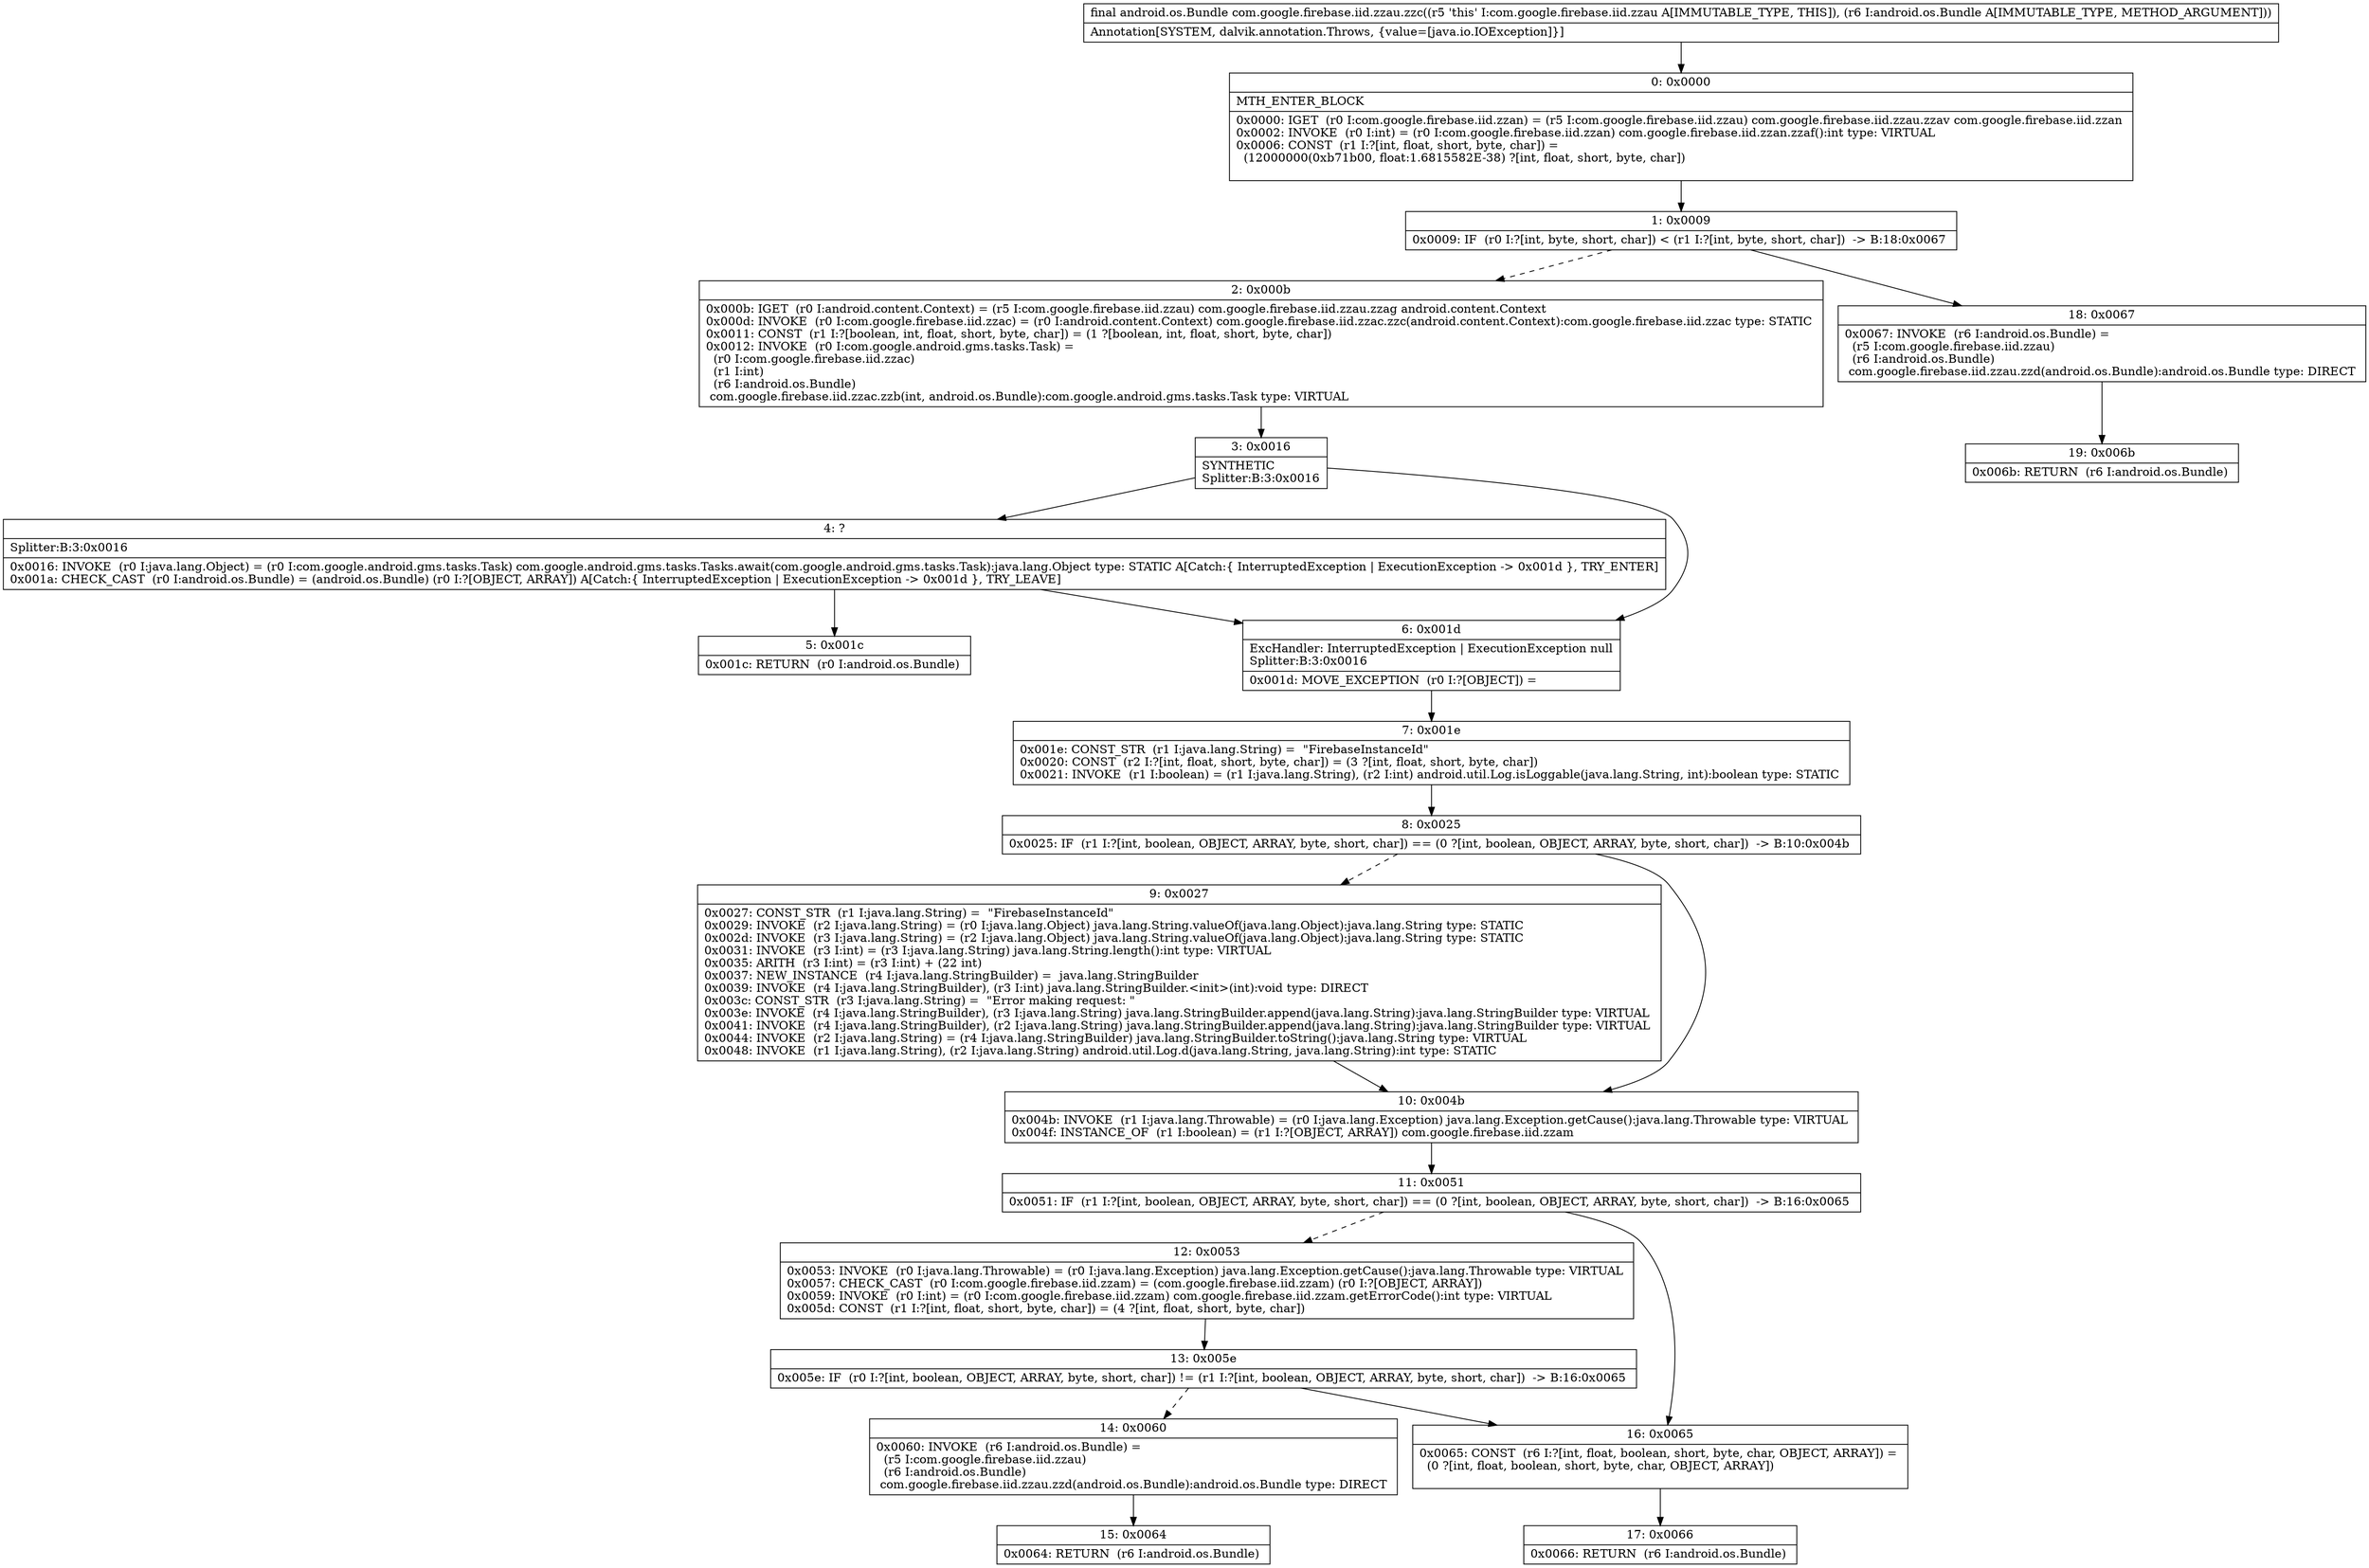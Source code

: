 digraph "CFG forcom.google.firebase.iid.zzau.zzc(Landroid\/os\/Bundle;)Landroid\/os\/Bundle;" {
Node_0 [shape=record,label="{0\:\ 0x0000|MTH_ENTER_BLOCK\l|0x0000: IGET  (r0 I:com.google.firebase.iid.zzan) = (r5 I:com.google.firebase.iid.zzau) com.google.firebase.iid.zzau.zzav com.google.firebase.iid.zzan \l0x0002: INVOKE  (r0 I:int) = (r0 I:com.google.firebase.iid.zzan) com.google.firebase.iid.zzan.zzaf():int type: VIRTUAL \l0x0006: CONST  (r1 I:?[int, float, short, byte, char]) = \l  (12000000(0xb71b00, float:1.6815582E\-38) ?[int, float, short, byte, char])\l \l}"];
Node_1 [shape=record,label="{1\:\ 0x0009|0x0009: IF  (r0 I:?[int, byte, short, char]) \< (r1 I:?[int, byte, short, char])  \-\> B:18:0x0067 \l}"];
Node_2 [shape=record,label="{2\:\ 0x000b|0x000b: IGET  (r0 I:android.content.Context) = (r5 I:com.google.firebase.iid.zzau) com.google.firebase.iid.zzau.zzag android.content.Context \l0x000d: INVOKE  (r0 I:com.google.firebase.iid.zzac) = (r0 I:android.content.Context) com.google.firebase.iid.zzac.zzc(android.content.Context):com.google.firebase.iid.zzac type: STATIC \l0x0011: CONST  (r1 I:?[boolean, int, float, short, byte, char]) = (1 ?[boolean, int, float, short, byte, char]) \l0x0012: INVOKE  (r0 I:com.google.android.gms.tasks.Task) = \l  (r0 I:com.google.firebase.iid.zzac)\l  (r1 I:int)\l  (r6 I:android.os.Bundle)\l com.google.firebase.iid.zzac.zzb(int, android.os.Bundle):com.google.android.gms.tasks.Task type: VIRTUAL \l}"];
Node_3 [shape=record,label="{3\:\ 0x0016|SYNTHETIC\lSplitter:B:3:0x0016\l}"];
Node_4 [shape=record,label="{4\:\ ?|Splitter:B:3:0x0016\l|0x0016: INVOKE  (r0 I:java.lang.Object) = (r0 I:com.google.android.gms.tasks.Task) com.google.android.gms.tasks.Tasks.await(com.google.android.gms.tasks.Task):java.lang.Object type: STATIC A[Catch:\{ InterruptedException \| ExecutionException \-\> 0x001d \}, TRY_ENTER]\l0x001a: CHECK_CAST  (r0 I:android.os.Bundle) = (android.os.Bundle) (r0 I:?[OBJECT, ARRAY]) A[Catch:\{ InterruptedException \| ExecutionException \-\> 0x001d \}, TRY_LEAVE]\l}"];
Node_5 [shape=record,label="{5\:\ 0x001c|0x001c: RETURN  (r0 I:android.os.Bundle) \l}"];
Node_6 [shape=record,label="{6\:\ 0x001d|ExcHandler: InterruptedException \| ExecutionException null\lSplitter:B:3:0x0016\l|0x001d: MOVE_EXCEPTION  (r0 I:?[OBJECT]) =  \l}"];
Node_7 [shape=record,label="{7\:\ 0x001e|0x001e: CONST_STR  (r1 I:java.lang.String) =  \"FirebaseInstanceId\" \l0x0020: CONST  (r2 I:?[int, float, short, byte, char]) = (3 ?[int, float, short, byte, char]) \l0x0021: INVOKE  (r1 I:boolean) = (r1 I:java.lang.String), (r2 I:int) android.util.Log.isLoggable(java.lang.String, int):boolean type: STATIC \l}"];
Node_8 [shape=record,label="{8\:\ 0x0025|0x0025: IF  (r1 I:?[int, boolean, OBJECT, ARRAY, byte, short, char]) == (0 ?[int, boolean, OBJECT, ARRAY, byte, short, char])  \-\> B:10:0x004b \l}"];
Node_9 [shape=record,label="{9\:\ 0x0027|0x0027: CONST_STR  (r1 I:java.lang.String) =  \"FirebaseInstanceId\" \l0x0029: INVOKE  (r2 I:java.lang.String) = (r0 I:java.lang.Object) java.lang.String.valueOf(java.lang.Object):java.lang.String type: STATIC \l0x002d: INVOKE  (r3 I:java.lang.String) = (r2 I:java.lang.Object) java.lang.String.valueOf(java.lang.Object):java.lang.String type: STATIC \l0x0031: INVOKE  (r3 I:int) = (r3 I:java.lang.String) java.lang.String.length():int type: VIRTUAL \l0x0035: ARITH  (r3 I:int) = (r3 I:int) + (22 int) \l0x0037: NEW_INSTANCE  (r4 I:java.lang.StringBuilder) =  java.lang.StringBuilder \l0x0039: INVOKE  (r4 I:java.lang.StringBuilder), (r3 I:int) java.lang.StringBuilder.\<init\>(int):void type: DIRECT \l0x003c: CONST_STR  (r3 I:java.lang.String) =  \"Error making request: \" \l0x003e: INVOKE  (r4 I:java.lang.StringBuilder), (r3 I:java.lang.String) java.lang.StringBuilder.append(java.lang.String):java.lang.StringBuilder type: VIRTUAL \l0x0041: INVOKE  (r4 I:java.lang.StringBuilder), (r2 I:java.lang.String) java.lang.StringBuilder.append(java.lang.String):java.lang.StringBuilder type: VIRTUAL \l0x0044: INVOKE  (r2 I:java.lang.String) = (r4 I:java.lang.StringBuilder) java.lang.StringBuilder.toString():java.lang.String type: VIRTUAL \l0x0048: INVOKE  (r1 I:java.lang.String), (r2 I:java.lang.String) android.util.Log.d(java.lang.String, java.lang.String):int type: STATIC \l}"];
Node_10 [shape=record,label="{10\:\ 0x004b|0x004b: INVOKE  (r1 I:java.lang.Throwable) = (r0 I:java.lang.Exception) java.lang.Exception.getCause():java.lang.Throwable type: VIRTUAL \l0x004f: INSTANCE_OF  (r1 I:boolean) = (r1 I:?[OBJECT, ARRAY]) com.google.firebase.iid.zzam \l}"];
Node_11 [shape=record,label="{11\:\ 0x0051|0x0051: IF  (r1 I:?[int, boolean, OBJECT, ARRAY, byte, short, char]) == (0 ?[int, boolean, OBJECT, ARRAY, byte, short, char])  \-\> B:16:0x0065 \l}"];
Node_12 [shape=record,label="{12\:\ 0x0053|0x0053: INVOKE  (r0 I:java.lang.Throwable) = (r0 I:java.lang.Exception) java.lang.Exception.getCause():java.lang.Throwable type: VIRTUAL \l0x0057: CHECK_CAST  (r0 I:com.google.firebase.iid.zzam) = (com.google.firebase.iid.zzam) (r0 I:?[OBJECT, ARRAY]) \l0x0059: INVOKE  (r0 I:int) = (r0 I:com.google.firebase.iid.zzam) com.google.firebase.iid.zzam.getErrorCode():int type: VIRTUAL \l0x005d: CONST  (r1 I:?[int, float, short, byte, char]) = (4 ?[int, float, short, byte, char]) \l}"];
Node_13 [shape=record,label="{13\:\ 0x005e|0x005e: IF  (r0 I:?[int, boolean, OBJECT, ARRAY, byte, short, char]) != (r1 I:?[int, boolean, OBJECT, ARRAY, byte, short, char])  \-\> B:16:0x0065 \l}"];
Node_14 [shape=record,label="{14\:\ 0x0060|0x0060: INVOKE  (r6 I:android.os.Bundle) = \l  (r5 I:com.google.firebase.iid.zzau)\l  (r6 I:android.os.Bundle)\l com.google.firebase.iid.zzau.zzd(android.os.Bundle):android.os.Bundle type: DIRECT \l}"];
Node_15 [shape=record,label="{15\:\ 0x0064|0x0064: RETURN  (r6 I:android.os.Bundle) \l}"];
Node_16 [shape=record,label="{16\:\ 0x0065|0x0065: CONST  (r6 I:?[int, float, boolean, short, byte, char, OBJECT, ARRAY]) = \l  (0 ?[int, float, boolean, short, byte, char, OBJECT, ARRAY])\l \l}"];
Node_17 [shape=record,label="{17\:\ 0x0066|0x0066: RETURN  (r6 I:android.os.Bundle) \l}"];
Node_18 [shape=record,label="{18\:\ 0x0067|0x0067: INVOKE  (r6 I:android.os.Bundle) = \l  (r5 I:com.google.firebase.iid.zzau)\l  (r6 I:android.os.Bundle)\l com.google.firebase.iid.zzau.zzd(android.os.Bundle):android.os.Bundle type: DIRECT \l}"];
Node_19 [shape=record,label="{19\:\ 0x006b|0x006b: RETURN  (r6 I:android.os.Bundle) \l}"];
MethodNode[shape=record,label="{final android.os.Bundle com.google.firebase.iid.zzau.zzc((r5 'this' I:com.google.firebase.iid.zzau A[IMMUTABLE_TYPE, THIS]), (r6 I:android.os.Bundle A[IMMUTABLE_TYPE, METHOD_ARGUMENT]))  | Annotation[SYSTEM, dalvik.annotation.Throws, \{value=[java.io.IOException]\}]\l}"];
MethodNode -> Node_0;
Node_0 -> Node_1;
Node_1 -> Node_2[style=dashed];
Node_1 -> Node_18;
Node_2 -> Node_3;
Node_3 -> Node_4;
Node_3 -> Node_6;
Node_4 -> Node_5;
Node_4 -> Node_6;
Node_6 -> Node_7;
Node_7 -> Node_8;
Node_8 -> Node_9[style=dashed];
Node_8 -> Node_10;
Node_9 -> Node_10;
Node_10 -> Node_11;
Node_11 -> Node_12[style=dashed];
Node_11 -> Node_16;
Node_12 -> Node_13;
Node_13 -> Node_14[style=dashed];
Node_13 -> Node_16;
Node_14 -> Node_15;
Node_16 -> Node_17;
Node_18 -> Node_19;
}

